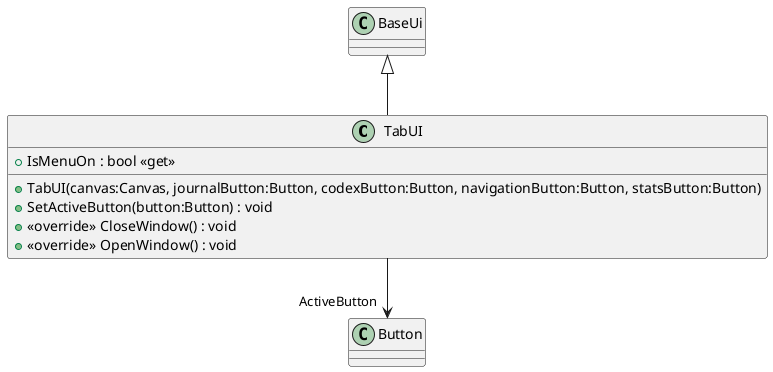 @startuml
class TabUI {
    + IsMenuOn : bool <<get>>
    + TabUI(canvas:Canvas, journalButton:Button, codexButton:Button, navigationButton:Button, statsButton:Button)
    + SetActiveButton(button:Button) : void
    + <<override>> CloseWindow() : void
    + <<override>> OpenWindow() : void
}
BaseUi <|-- TabUI
TabUI --> "ActiveButton" Button
@enduml
